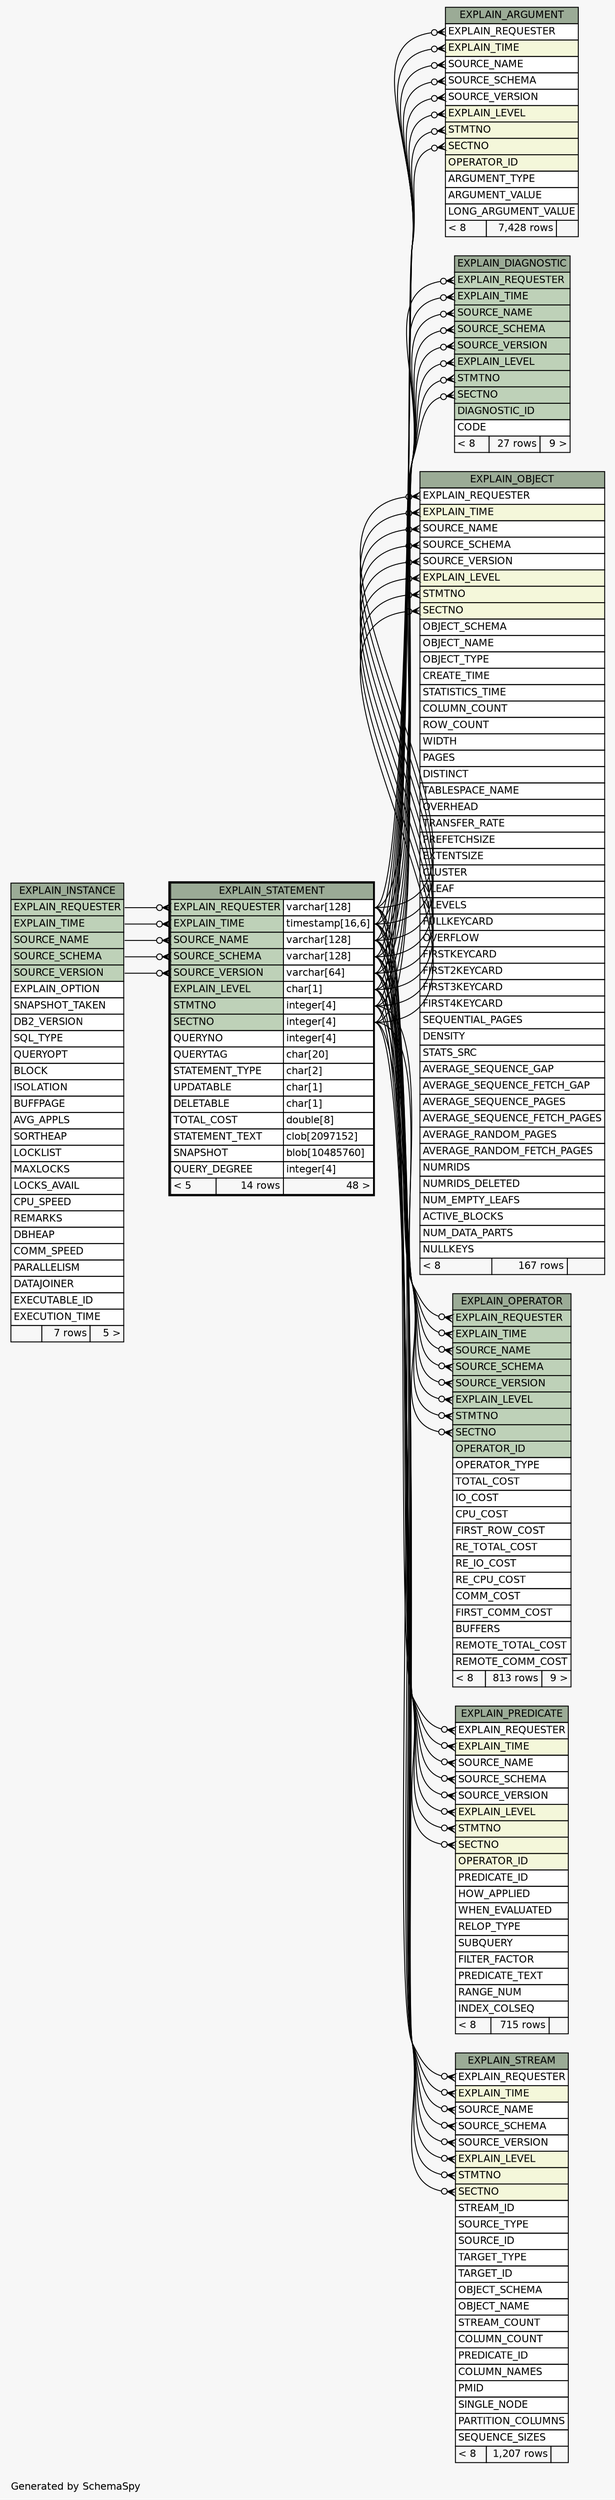 // dot 2.38.0 on Windows 10 10.0
// SchemaSpy rev Unknown
digraph "oneDegreeRelationshipsDiagram" {
  graph [
    rankdir="RL"
    bgcolor="#f7f7f7"
    label="\nGenerated by SchemaSpy"
    labeljust="l"
    nodesep="0.18"
    ranksep="0.46"
    fontname="Helvetica"
    fontsize="11"
  ];
  node [
    fontname="Helvetica"
    fontsize="11"
    shape="plaintext"
  ];
  edge [
    arrowsize="0.8"
  ];
  "EXPLAIN_ARGUMENT":"EXPLAIN_LEVEL":w -> "EXPLAIN_STATEMENT":"EXPLAIN_LEVEL.type":e [arrowhead=none dir=back arrowtail=crowodot];
  "EXPLAIN_ARGUMENT":"EXPLAIN_REQUESTER":w -> "EXPLAIN_STATEMENT":"EXPLAIN_REQUESTER.type":e [arrowhead=none dir=back arrowtail=crowodot];
  "EXPLAIN_ARGUMENT":"EXPLAIN_TIME":w -> "EXPLAIN_STATEMENT":"EXPLAIN_TIME.type":e [arrowhead=none dir=back arrowtail=crowodot];
  "EXPLAIN_ARGUMENT":"SECTNO":w -> "EXPLAIN_STATEMENT":"SECTNO.type":e [arrowhead=none dir=back arrowtail=crowodot];
  "EXPLAIN_ARGUMENT":"SOURCE_NAME":w -> "EXPLAIN_STATEMENT":"SOURCE_NAME.type":e [arrowhead=none dir=back arrowtail=crowodot];
  "EXPLAIN_ARGUMENT":"SOURCE_SCHEMA":w -> "EXPLAIN_STATEMENT":"SOURCE_SCHEMA.type":e [arrowhead=none dir=back arrowtail=crowodot];
  "EXPLAIN_ARGUMENT":"SOURCE_VERSION":w -> "EXPLAIN_STATEMENT":"SOURCE_VERSION.type":e [arrowhead=none dir=back arrowtail=crowodot];
  "EXPLAIN_ARGUMENT":"STMTNO":w -> "EXPLAIN_STATEMENT":"STMTNO.type":e [arrowhead=none dir=back arrowtail=crowodot];
  "EXPLAIN_DIAGNOSTIC":"EXPLAIN_LEVEL":w -> "EXPLAIN_STATEMENT":"EXPLAIN_LEVEL.type":e [arrowhead=none dir=back arrowtail=crowodot];
  "EXPLAIN_DIAGNOSTIC":"EXPLAIN_REQUESTER":w -> "EXPLAIN_STATEMENT":"EXPLAIN_REQUESTER.type":e [arrowhead=none dir=back arrowtail=crowodot];
  "EXPLAIN_DIAGNOSTIC":"EXPLAIN_TIME":w -> "EXPLAIN_STATEMENT":"EXPLAIN_TIME.type":e [arrowhead=none dir=back arrowtail=crowodot];
  "EXPLAIN_DIAGNOSTIC":"SECTNO":w -> "EXPLAIN_STATEMENT":"SECTNO.type":e [arrowhead=none dir=back arrowtail=crowodot];
  "EXPLAIN_DIAGNOSTIC":"SOURCE_NAME":w -> "EXPLAIN_STATEMENT":"SOURCE_NAME.type":e [arrowhead=none dir=back arrowtail=crowodot];
  "EXPLAIN_DIAGNOSTIC":"SOURCE_SCHEMA":w -> "EXPLAIN_STATEMENT":"SOURCE_SCHEMA.type":e [arrowhead=none dir=back arrowtail=crowodot];
  "EXPLAIN_DIAGNOSTIC":"SOURCE_VERSION":w -> "EXPLAIN_STATEMENT":"SOURCE_VERSION.type":e [arrowhead=none dir=back arrowtail=crowodot];
  "EXPLAIN_DIAGNOSTIC":"STMTNO":w -> "EXPLAIN_STATEMENT":"STMTNO.type":e [arrowhead=none dir=back arrowtail=crowodot];
  "EXPLAIN_OBJECT":"EXPLAIN_LEVEL":w -> "EXPLAIN_STATEMENT":"EXPLAIN_LEVEL.type":e [arrowhead=none dir=back arrowtail=crowodot];
  "EXPLAIN_OBJECT":"EXPLAIN_REQUESTER":w -> "EXPLAIN_STATEMENT":"EXPLAIN_REQUESTER.type":e [arrowhead=none dir=back arrowtail=crowodot];
  "EXPLAIN_OBJECT":"EXPLAIN_TIME":w -> "EXPLAIN_STATEMENT":"EXPLAIN_TIME.type":e [arrowhead=none dir=back arrowtail=crowodot];
  "EXPLAIN_OBJECT":"SECTNO":w -> "EXPLAIN_STATEMENT":"SECTNO.type":e [arrowhead=none dir=back arrowtail=crowodot];
  "EXPLAIN_OBJECT":"SOURCE_NAME":w -> "EXPLAIN_STATEMENT":"SOURCE_NAME.type":e [arrowhead=none dir=back arrowtail=crowodot];
  "EXPLAIN_OBJECT":"SOURCE_SCHEMA":w -> "EXPLAIN_STATEMENT":"SOURCE_SCHEMA.type":e [arrowhead=none dir=back arrowtail=crowodot];
  "EXPLAIN_OBJECT":"SOURCE_VERSION":w -> "EXPLAIN_STATEMENT":"SOURCE_VERSION.type":e [arrowhead=none dir=back arrowtail=crowodot];
  "EXPLAIN_OBJECT":"STMTNO":w -> "EXPLAIN_STATEMENT":"STMTNO.type":e [arrowhead=none dir=back arrowtail=crowodot];
  "EXPLAIN_OPERATOR":"EXPLAIN_LEVEL":w -> "EXPLAIN_STATEMENT":"EXPLAIN_LEVEL.type":e [arrowhead=none dir=back arrowtail=crowodot];
  "EXPLAIN_OPERATOR":"EXPLAIN_REQUESTER":w -> "EXPLAIN_STATEMENT":"EXPLAIN_REQUESTER.type":e [arrowhead=none dir=back arrowtail=crowodot];
  "EXPLAIN_OPERATOR":"EXPLAIN_TIME":w -> "EXPLAIN_STATEMENT":"EXPLAIN_TIME.type":e [arrowhead=none dir=back arrowtail=crowodot];
  "EXPLAIN_OPERATOR":"SECTNO":w -> "EXPLAIN_STATEMENT":"SECTNO.type":e [arrowhead=none dir=back arrowtail=crowodot];
  "EXPLAIN_OPERATOR":"SOURCE_NAME":w -> "EXPLAIN_STATEMENT":"SOURCE_NAME.type":e [arrowhead=none dir=back arrowtail=crowodot];
  "EXPLAIN_OPERATOR":"SOURCE_SCHEMA":w -> "EXPLAIN_STATEMENT":"SOURCE_SCHEMA.type":e [arrowhead=none dir=back arrowtail=crowodot];
  "EXPLAIN_OPERATOR":"SOURCE_VERSION":w -> "EXPLAIN_STATEMENT":"SOURCE_VERSION.type":e [arrowhead=none dir=back arrowtail=crowodot];
  "EXPLAIN_OPERATOR":"STMTNO":w -> "EXPLAIN_STATEMENT":"STMTNO.type":e [arrowhead=none dir=back arrowtail=crowodot];
  "EXPLAIN_PREDICATE":"EXPLAIN_LEVEL":w -> "EXPLAIN_STATEMENT":"EXPLAIN_LEVEL.type":e [arrowhead=none dir=back arrowtail=crowodot];
  "EXPLAIN_PREDICATE":"EXPLAIN_REQUESTER":w -> "EXPLAIN_STATEMENT":"EXPLAIN_REQUESTER.type":e [arrowhead=none dir=back arrowtail=crowodot];
  "EXPLAIN_PREDICATE":"EXPLAIN_TIME":w -> "EXPLAIN_STATEMENT":"EXPLAIN_TIME.type":e [arrowhead=none dir=back arrowtail=crowodot];
  "EXPLAIN_PREDICATE":"SECTNO":w -> "EXPLAIN_STATEMENT":"SECTNO.type":e [arrowhead=none dir=back arrowtail=crowodot];
  "EXPLAIN_PREDICATE":"SOURCE_NAME":w -> "EXPLAIN_STATEMENT":"SOURCE_NAME.type":e [arrowhead=none dir=back arrowtail=crowodot];
  "EXPLAIN_PREDICATE":"SOURCE_SCHEMA":w -> "EXPLAIN_STATEMENT":"SOURCE_SCHEMA.type":e [arrowhead=none dir=back arrowtail=crowodot];
  "EXPLAIN_PREDICATE":"SOURCE_VERSION":w -> "EXPLAIN_STATEMENT":"SOURCE_VERSION.type":e [arrowhead=none dir=back arrowtail=crowodot];
  "EXPLAIN_PREDICATE":"STMTNO":w -> "EXPLAIN_STATEMENT":"STMTNO.type":e [arrowhead=none dir=back arrowtail=crowodot];
  "EXPLAIN_STATEMENT":"EXPLAIN_REQUESTER":w -> "EXPLAIN_INSTANCE":"EXPLAIN_REQUESTER":e [arrowhead=none dir=back arrowtail=crowodot];
  "EXPLAIN_STATEMENT":"EXPLAIN_TIME":w -> "EXPLAIN_INSTANCE":"EXPLAIN_TIME":e [arrowhead=none dir=back arrowtail=crowodot];
  "EXPLAIN_STATEMENT":"SOURCE_NAME":w -> "EXPLAIN_INSTANCE":"SOURCE_NAME":e [arrowhead=none dir=back arrowtail=crowodot];
  "EXPLAIN_STATEMENT":"SOURCE_SCHEMA":w -> "EXPLAIN_INSTANCE":"SOURCE_SCHEMA":e [arrowhead=none dir=back arrowtail=crowodot];
  "EXPLAIN_STATEMENT":"SOURCE_VERSION":w -> "EXPLAIN_INSTANCE":"SOURCE_VERSION":e [arrowhead=none dir=back arrowtail=crowodot];
  "EXPLAIN_STREAM":"EXPLAIN_LEVEL":w -> "EXPLAIN_STATEMENT":"EXPLAIN_LEVEL.type":e [arrowhead=none dir=back arrowtail=crowodot];
  "EXPLAIN_STREAM":"EXPLAIN_REQUESTER":w -> "EXPLAIN_STATEMENT":"EXPLAIN_REQUESTER.type":e [arrowhead=none dir=back arrowtail=crowodot];
  "EXPLAIN_STREAM":"EXPLAIN_TIME":w -> "EXPLAIN_STATEMENT":"EXPLAIN_TIME.type":e [arrowhead=none dir=back arrowtail=crowodot];
  "EXPLAIN_STREAM":"SECTNO":w -> "EXPLAIN_STATEMENT":"SECTNO.type":e [arrowhead=none dir=back arrowtail=crowodot];
  "EXPLAIN_STREAM":"SOURCE_NAME":w -> "EXPLAIN_STATEMENT":"SOURCE_NAME.type":e [arrowhead=none dir=back arrowtail=crowodot];
  "EXPLAIN_STREAM":"SOURCE_SCHEMA":w -> "EXPLAIN_STATEMENT":"SOURCE_SCHEMA.type":e [arrowhead=none dir=back arrowtail=crowodot];
  "EXPLAIN_STREAM":"SOURCE_VERSION":w -> "EXPLAIN_STATEMENT":"SOURCE_VERSION.type":e [arrowhead=none dir=back arrowtail=crowodot];
  "EXPLAIN_STREAM":"STMTNO":w -> "EXPLAIN_STATEMENT":"STMTNO.type":e [arrowhead=none dir=back arrowtail=crowodot];
  "EXPLAIN_ARGUMENT" [
    label=<
    <TABLE BORDER="0" CELLBORDER="1" CELLSPACING="0" BGCOLOR="#ffffff">
      <TR><TD COLSPAN="3" BGCOLOR="#9bab96" ALIGN="CENTER">EXPLAIN_ARGUMENT</TD></TR>
      <TR><TD PORT="EXPLAIN_REQUESTER" COLSPAN="3" ALIGN="LEFT">EXPLAIN_REQUESTER</TD></TR>
      <TR><TD PORT="EXPLAIN_TIME" COLSPAN="3" BGCOLOR="#f4f7da" ALIGN="LEFT">EXPLAIN_TIME</TD></TR>
      <TR><TD PORT="SOURCE_NAME" COLSPAN="3" ALIGN="LEFT">SOURCE_NAME</TD></TR>
      <TR><TD PORT="SOURCE_SCHEMA" COLSPAN="3" ALIGN="LEFT">SOURCE_SCHEMA</TD></TR>
      <TR><TD PORT="SOURCE_VERSION" COLSPAN="3" ALIGN="LEFT">SOURCE_VERSION</TD></TR>
      <TR><TD PORT="EXPLAIN_LEVEL" COLSPAN="3" BGCOLOR="#f4f7da" ALIGN="LEFT">EXPLAIN_LEVEL</TD></TR>
      <TR><TD PORT="STMTNO" COLSPAN="3" BGCOLOR="#f4f7da" ALIGN="LEFT">STMTNO</TD></TR>
      <TR><TD PORT="SECTNO" COLSPAN="3" BGCOLOR="#f4f7da" ALIGN="LEFT">SECTNO</TD></TR>
      <TR><TD PORT="OPERATOR_ID" COLSPAN="3" BGCOLOR="#f4f7da" ALIGN="LEFT">OPERATOR_ID</TD></TR>
      <TR><TD PORT="ARGUMENT_TYPE" COLSPAN="3" ALIGN="LEFT">ARGUMENT_TYPE</TD></TR>
      <TR><TD PORT="ARGUMENT_VALUE" COLSPAN="3" ALIGN="LEFT">ARGUMENT_VALUE</TD></TR>
      <TR><TD PORT="LONG_ARGUMENT_VALUE" COLSPAN="3" ALIGN="LEFT">LONG_ARGUMENT_VALUE</TD></TR>
      <TR><TD ALIGN="LEFT" BGCOLOR="#f7f7f7">&lt; 8</TD><TD ALIGN="RIGHT" BGCOLOR="#f7f7f7">7,428 rows</TD><TD ALIGN="RIGHT" BGCOLOR="#f7f7f7">  </TD></TR>
    </TABLE>>
    URL="EXPLAIN_ARGUMENT.html"
    tooltip="EXPLAIN_ARGUMENT"
  ];
  "EXPLAIN_DIAGNOSTIC" [
    label=<
    <TABLE BORDER="0" CELLBORDER="1" CELLSPACING="0" BGCOLOR="#ffffff">
      <TR><TD COLSPAN="3" BGCOLOR="#9bab96" ALIGN="CENTER">EXPLAIN_DIAGNOSTIC</TD></TR>
      <TR><TD PORT="EXPLAIN_REQUESTER" COLSPAN="3" BGCOLOR="#bed1b8" ALIGN="LEFT">EXPLAIN_REQUESTER</TD></TR>
      <TR><TD PORT="EXPLAIN_TIME" COLSPAN="3" BGCOLOR="#bed1b8" ALIGN="LEFT">EXPLAIN_TIME</TD></TR>
      <TR><TD PORT="SOURCE_NAME" COLSPAN="3" BGCOLOR="#bed1b8" ALIGN="LEFT">SOURCE_NAME</TD></TR>
      <TR><TD PORT="SOURCE_SCHEMA" COLSPAN="3" BGCOLOR="#bed1b8" ALIGN="LEFT">SOURCE_SCHEMA</TD></TR>
      <TR><TD PORT="SOURCE_VERSION" COLSPAN="3" BGCOLOR="#bed1b8" ALIGN="LEFT">SOURCE_VERSION</TD></TR>
      <TR><TD PORT="EXPLAIN_LEVEL" COLSPAN="3" BGCOLOR="#bed1b8" ALIGN="LEFT">EXPLAIN_LEVEL</TD></TR>
      <TR><TD PORT="STMTNO" COLSPAN="3" BGCOLOR="#bed1b8" ALIGN="LEFT">STMTNO</TD></TR>
      <TR><TD PORT="SECTNO" COLSPAN="3" BGCOLOR="#bed1b8" ALIGN="LEFT">SECTNO</TD></TR>
      <TR><TD PORT="DIAGNOSTIC_ID" COLSPAN="3" BGCOLOR="#bed1b8" ALIGN="LEFT">DIAGNOSTIC_ID</TD></TR>
      <TR><TD PORT="CODE" COLSPAN="3" ALIGN="LEFT">CODE</TD></TR>
      <TR><TD ALIGN="LEFT" BGCOLOR="#f7f7f7">&lt; 8</TD><TD ALIGN="RIGHT" BGCOLOR="#f7f7f7">27 rows</TD><TD ALIGN="RIGHT" BGCOLOR="#f7f7f7">9 &gt;</TD></TR>
    </TABLE>>
    URL="EXPLAIN_DIAGNOSTIC.html"
    tooltip="EXPLAIN_DIAGNOSTIC"
  ];
  "EXPLAIN_INSTANCE" [
    label=<
    <TABLE BORDER="0" CELLBORDER="1" CELLSPACING="0" BGCOLOR="#ffffff">
      <TR><TD COLSPAN="3" BGCOLOR="#9bab96" ALIGN="CENTER">EXPLAIN_INSTANCE</TD></TR>
      <TR><TD PORT="EXPLAIN_REQUESTER" COLSPAN="3" BGCOLOR="#bed1b8" ALIGN="LEFT">EXPLAIN_REQUESTER</TD></TR>
      <TR><TD PORT="EXPLAIN_TIME" COLSPAN="3" BGCOLOR="#bed1b8" ALIGN="LEFT">EXPLAIN_TIME</TD></TR>
      <TR><TD PORT="SOURCE_NAME" COLSPAN="3" BGCOLOR="#bed1b8" ALIGN="LEFT">SOURCE_NAME</TD></TR>
      <TR><TD PORT="SOURCE_SCHEMA" COLSPAN="3" BGCOLOR="#bed1b8" ALIGN="LEFT">SOURCE_SCHEMA</TD></TR>
      <TR><TD PORT="SOURCE_VERSION" COLSPAN="3" BGCOLOR="#bed1b8" ALIGN="LEFT">SOURCE_VERSION</TD></TR>
      <TR><TD PORT="EXPLAIN_OPTION" COLSPAN="3" ALIGN="LEFT">EXPLAIN_OPTION</TD></TR>
      <TR><TD PORT="SNAPSHOT_TAKEN" COLSPAN="3" ALIGN="LEFT">SNAPSHOT_TAKEN</TD></TR>
      <TR><TD PORT="DB2_VERSION" COLSPAN="3" ALIGN="LEFT">DB2_VERSION</TD></TR>
      <TR><TD PORT="SQL_TYPE" COLSPAN="3" ALIGN="LEFT">SQL_TYPE</TD></TR>
      <TR><TD PORT="QUERYOPT" COLSPAN="3" ALIGN="LEFT">QUERYOPT</TD></TR>
      <TR><TD PORT="BLOCK" COLSPAN="3" ALIGN="LEFT">BLOCK</TD></TR>
      <TR><TD PORT="ISOLATION" COLSPAN="3" ALIGN="LEFT">ISOLATION</TD></TR>
      <TR><TD PORT="BUFFPAGE" COLSPAN="3" ALIGN="LEFT">BUFFPAGE</TD></TR>
      <TR><TD PORT="AVG_APPLS" COLSPAN="3" ALIGN="LEFT">AVG_APPLS</TD></TR>
      <TR><TD PORT="SORTHEAP" COLSPAN="3" ALIGN="LEFT">SORTHEAP</TD></TR>
      <TR><TD PORT="LOCKLIST" COLSPAN="3" ALIGN="LEFT">LOCKLIST</TD></TR>
      <TR><TD PORT="MAXLOCKS" COLSPAN="3" ALIGN="LEFT">MAXLOCKS</TD></TR>
      <TR><TD PORT="LOCKS_AVAIL" COLSPAN="3" ALIGN="LEFT">LOCKS_AVAIL</TD></TR>
      <TR><TD PORT="CPU_SPEED" COLSPAN="3" ALIGN="LEFT">CPU_SPEED</TD></TR>
      <TR><TD PORT="REMARKS" COLSPAN="3" ALIGN="LEFT">REMARKS</TD></TR>
      <TR><TD PORT="DBHEAP" COLSPAN="3" ALIGN="LEFT">DBHEAP</TD></TR>
      <TR><TD PORT="COMM_SPEED" COLSPAN="3" ALIGN="LEFT">COMM_SPEED</TD></TR>
      <TR><TD PORT="PARALLELISM" COLSPAN="3" ALIGN="LEFT">PARALLELISM</TD></TR>
      <TR><TD PORT="DATAJOINER" COLSPAN="3" ALIGN="LEFT">DATAJOINER</TD></TR>
      <TR><TD PORT="EXECUTABLE_ID" COLSPAN="3" ALIGN="LEFT">EXECUTABLE_ID</TD></TR>
      <TR><TD PORT="EXECUTION_TIME" COLSPAN="3" ALIGN="LEFT">EXECUTION_TIME</TD></TR>
      <TR><TD ALIGN="LEFT" BGCOLOR="#f7f7f7">  </TD><TD ALIGN="RIGHT" BGCOLOR="#f7f7f7">7 rows</TD><TD ALIGN="RIGHT" BGCOLOR="#f7f7f7">5 &gt;</TD></TR>
    </TABLE>>
    URL="EXPLAIN_INSTANCE.html"
    tooltip="EXPLAIN_INSTANCE"
  ];
  "EXPLAIN_OBJECT" [
    label=<
    <TABLE BORDER="0" CELLBORDER="1" CELLSPACING="0" BGCOLOR="#ffffff">
      <TR><TD COLSPAN="3" BGCOLOR="#9bab96" ALIGN="CENTER">EXPLAIN_OBJECT</TD></TR>
      <TR><TD PORT="EXPLAIN_REQUESTER" COLSPAN="3" ALIGN="LEFT">EXPLAIN_REQUESTER</TD></TR>
      <TR><TD PORT="EXPLAIN_TIME" COLSPAN="3" BGCOLOR="#f4f7da" ALIGN="LEFT">EXPLAIN_TIME</TD></TR>
      <TR><TD PORT="SOURCE_NAME" COLSPAN="3" ALIGN="LEFT">SOURCE_NAME</TD></TR>
      <TR><TD PORT="SOURCE_SCHEMA" COLSPAN="3" ALIGN="LEFT">SOURCE_SCHEMA</TD></TR>
      <TR><TD PORT="SOURCE_VERSION" COLSPAN="3" ALIGN="LEFT">SOURCE_VERSION</TD></TR>
      <TR><TD PORT="EXPLAIN_LEVEL" COLSPAN="3" BGCOLOR="#f4f7da" ALIGN="LEFT">EXPLAIN_LEVEL</TD></TR>
      <TR><TD PORT="STMTNO" COLSPAN="3" BGCOLOR="#f4f7da" ALIGN="LEFT">STMTNO</TD></TR>
      <TR><TD PORT="SECTNO" COLSPAN="3" BGCOLOR="#f4f7da" ALIGN="LEFT">SECTNO</TD></TR>
      <TR><TD PORT="OBJECT_SCHEMA" COLSPAN="3" ALIGN="LEFT">OBJECT_SCHEMA</TD></TR>
      <TR><TD PORT="OBJECT_NAME" COLSPAN="3" ALIGN="LEFT">OBJECT_NAME</TD></TR>
      <TR><TD PORT="OBJECT_TYPE" COLSPAN="3" ALIGN="LEFT">OBJECT_TYPE</TD></TR>
      <TR><TD PORT="CREATE_TIME" COLSPAN="3" ALIGN="LEFT">CREATE_TIME</TD></TR>
      <TR><TD PORT="STATISTICS_TIME" COLSPAN="3" ALIGN="LEFT">STATISTICS_TIME</TD></TR>
      <TR><TD PORT="COLUMN_COUNT" COLSPAN="3" ALIGN="LEFT">COLUMN_COUNT</TD></TR>
      <TR><TD PORT="ROW_COUNT" COLSPAN="3" ALIGN="LEFT">ROW_COUNT</TD></TR>
      <TR><TD PORT="WIDTH" COLSPAN="3" ALIGN="LEFT">WIDTH</TD></TR>
      <TR><TD PORT="PAGES" COLSPAN="3" ALIGN="LEFT">PAGES</TD></TR>
      <TR><TD PORT="DISTINCT" COLSPAN="3" ALIGN="LEFT">DISTINCT</TD></TR>
      <TR><TD PORT="TABLESPACE_NAME" COLSPAN="3" ALIGN="LEFT">TABLESPACE_NAME</TD></TR>
      <TR><TD PORT="OVERHEAD" COLSPAN="3" ALIGN="LEFT">OVERHEAD</TD></TR>
      <TR><TD PORT="TRANSFER_RATE" COLSPAN="3" ALIGN="LEFT">TRANSFER_RATE</TD></TR>
      <TR><TD PORT="PREFETCHSIZE" COLSPAN="3" ALIGN="LEFT">PREFETCHSIZE</TD></TR>
      <TR><TD PORT="EXTENTSIZE" COLSPAN="3" ALIGN="LEFT">EXTENTSIZE</TD></TR>
      <TR><TD PORT="CLUSTER" COLSPAN="3" ALIGN="LEFT">CLUSTER</TD></TR>
      <TR><TD PORT="NLEAF" COLSPAN="3" ALIGN="LEFT">NLEAF</TD></TR>
      <TR><TD PORT="NLEVELS" COLSPAN="3" ALIGN="LEFT">NLEVELS</TD></TR>
      <TR><TD PORT="FULLKEYCARD" COLSPAN="3" ALIGN="LEFT">FULLKEYCARD</TD></TR>
      <TR><TD PORT="OVERFLOW" COLSPAN="3" ALIGN="LEFT">OVERFLOW</TD></TR>
      <TR><TD PORT="FIRSTKEYCARD" COLSPAN="3" ALIGN="LEFT">FIRSTKEYCARD</TD></TR>
      <TR><TD PORT="FIRST2KEYCARD" COLSPAN="3" ALIGN="LEFT">FIRST2KEYCARD</TD></TR>
      <TR><TD PORT="FIRST3KEYCARD" COLSPAN="3" ALIGN="LEFT">FIRST3KEYCARD</TD></TR>
      <TR><TD PORT="FIRST4KEYCARD" COLSPAN="3" ALIGN="LEFT">FIRST4KEYCARD</TD></TR>
      <TR><TD PORT="SEQUENTIAL_PAGES" COLSPAN="3" ALIGN="LEFT">SEQUENTIAL_PAGES</TD></TR>
      <TR><TD PORT="DENSITY" COLSPAN="3" ALIGN="LEFT">DENSITY</TD></TR>
      <TR><TD PORT="STATS_SRC" COLSPAN="3" ALIGN="LEFT">STATS_SRC</TD></TR>
      <TR><TD PORT="AVERAGE_SEQUENCE_GAP" COLSPAN="3" ALIGN="LEFT">AVERAGE_SEQUENCE_GAP</TD></TR>
      <TR><TD PORT="AVERAGE_SEQUENCE_FETCH_GAP" COLSPAN="3" ALIGN="LEFT">AVERAGE_SEQUENCE_FETCH_GAP</TD></TR>
      <TR><TD PORT="AVERAGE_SEQUENCE_PAGES" COLSPAN="3" ALIGN="LEFT">AVERAGE_SEQUENCE_PAGES</TD></TR>
      <TR><TD PORT="AVERAGE_SEQUENCE_FETCH_PAGES" COLSPAN="3" ALIGN="LEFT">AVERAGE_SEQUENCE_FETCH_PAGES</TD></TR>
      <TR><TD PORT="AVERAGE_RANDOM_PAGES" COLSPAN="3" ALIGN="LEFT">AVERAGE_RANDOM_PAGES</TD></TR>
      <TR><TD PORT="AVERAGE_RANDOM_FETCH_PAGES" COLSPAN="3" ALIGN="LEFT">AVERAGE_RANDOM_FETCH_PAGES</TD></TR>
      <TR><TD PORT="NUMRIDS" COLSPAN="3" ALIGN="LEFT">NUMRIDS</TD></TR>
      <TR><TD PORT="NUMRIDS_DELETED" COLSPAN="3" ALIGN="LEFT">NUMRIDS_DELETED</TD></TR>
      <TR><TD PORT="NUM_EMPTY_LEAFS" COLSPAN="3" ALIGN="LEFT">NUM_EMPTY_LEAFS</TD></TR>
      <TR><TD PORT="ACTIVE_BLOCKS" COLSPAN="3" ALIGN="LEFT">ACTIVE_BLOCKS</TD></TR>
      <TR><TD PORT="NUM_DATA_PARTS" COLSPAN="3" ALIGN="LEFT">NUM_DATA_PARTS</TD></TR>
      <TR><TD PORT="NULLKEYS" COLSPAN="3" ALIGN="LEFT">NULLKEYS</TD></TR>
      <TR><TD ALIGN="LEFT" BGCOLOR="#f7f7f7">&lt; 8</TD><TD ALIGN="RIGHT" BGCOLOR="#f7f7f7">167 rows</TD><TD ALIGN="RIGHT" BGCOLOR="#f7f7f7">  </TD></TR>
    </TABLE>>
    URL="EXPLAIN_OBJECT.html"
    tooltip="EXPLAIN_OBJECT"
  ];
  "EXPLAIN_OPERATOR" [
    label=<
    <TABLE BORDER="0" CELLBORDER="1" CELLSPACING="0" BGCOLOR="#ffffff">
      <TR><TD COLSPAN="3" BGCOLOR="#9bab96" ALIGN="CENTER">EXPLAIN_OPERATOR</TD></TR>
      <TR><TD PORT="EXPLAIN_REQUESTER" COLSPAN="3" BGCOLOR="#bed1b8" ALIGN="LEFT">EXPLAIN_REQUESTER</TD></TR>
      <TR><TD PORT="EXPLAIN_TIME" COLSPAN="3" BGCOLOR="#bed1b8" ALIGN="LEFT">EXPLAIN_TIME</TD></TR>
      <TR><TD PORT="SOURCE_NAME" COLSPAN="3" BGCOLOR="#bed1b8" ALIGN="LEFT">SOURCE_NAME</TD></TR>
      <TR><TD PORT="SOURCE_SCHEMA" COLSPAN="3" BGCOLOR="#bed1b8" ALIGN="LEFT">SOURCE_SCHEMA</TD></TR>
      <TR><TD PORT="SOURCE_VERSION" COLSPAN="3" BGCOLOR="#bed1b8" ALIGN="LEFT">SOURCE_VERSION</TD></TR>
      <TR><TD PORT="EXPLAIN_LEVEL" COLSPAN="3" BGCOLOR="#bed1b8" ALIGN="LEFT">EXPLAIN_LEVEL</TD></TR>
      <TR><TD PORT="STMTNO" COLSPAN="3" BGCOLOR="#bed1b8" ALIGN="LEFT">STMTNO</TD></TR>
      <TR><TD PORT="SECTNO" COLSPAN="3" BGCOLOR="#bed1b8" ALIGN="LEFT">SECTNO</TD></TR>
      <TR><TD PORT="OPERATOR_ID" COLSPAN="3" BGCOLOR="#bed1b8" ALIGN="LEFT">OPERATOR_ID</TD></TR>
      <TR><TD PORT="OPERATOR_TYPE" COLSPAN="3" ALIGN="LEFT">OPERATOR_TYPE</TD></TR>
      <TR><TD PORT="TOTAL_COST" COLSPAN="3" ALIGN="LEFT">TOTAL_COST</TD></TR>
      <TR><TD PORT="IO_COST" COLSPAN="3" ALIGN="LEFT">IO_COST</TD></TR>
      <TR><TD PORT="CPU_COST" COLSPAN="3" ALIGN="LEFT">CPU_COST</TD></TR>
      <TR><TD PORT="FIRST_ROW_COST" COLSPAN="3" ALIGN="LEFT">FIRST_ROW_COST</TD></TR>
      <TR><TD PORT="RE_TOTAL_COST" COLSPAN="3" ALIGN="LEFT">RE_TOTAL_COST</TD></TR>
      <TR><TD PORT="RE_IO_COST" COLSPAN="3" ALIGN="LEFT">RE_IO_COST</TD></TR>
      <TR><TD PORT="RE_CPU_COST" COLSPAN="3" ALIGN="LEFT">RE_CPU_COST</TD></TR>
      <TR><TD PORT="COMM_COST" COLSPAN="3" ALIGN="LEFT">COMM_COST</TD></TR>
      <TR><TD PORT="FIRST_COMM_COST" COLSPAN="3" ALIGN="LEFT">FIRST_COMM_COST</TD></TR>
      <TR><TD PORT="BUFFERS" COLSPAN="3" ALIGN="LEFT">BUFFERS</TD></TR>
      <TR><TD PORT="REMOTE_TOTAL_COST" COLSPAN="3" ALIGN="LEFT">REMOTE_TOTAL_COST</TD></TR>
      <TR><TD PORT="REMOTE_COMM_COST" COLSPAN="3" ALIGN="LEFT">REMOTE_COMM_COST</TD></TR>
      <TR><TD ALIGN="LEFT" BGCOLOR="#f7f7f7">&lt; 8</TD><TD ALIGN="RIGHT" BGCOLOR="#f7f7f7">813 rows</TD><TD ALIGN="RIGHT" BGCOLOR="#f7f7f7">9 &gt;</TD></TR>
    </TABLE>>
    URL="EXPLAIN_OPERATOR.html"
    tooltip="EXPLAIN_OPERATOR"
  ];
  "EXPLAIN_PREDICATE" [
    label=<
    <TABLE BORDER="0" CELLBORDER="1" CELLSPACING="0" BGCOLOR="#ffffff">
      <TR><TD COLSPAN="3" BGCOLOR="#9bab96" ALIGN="CENTER">EXPLAIN_PREDICATE</TD></TR>
      <TR><TD PORT="EXPLAIN_REQUESTER" COLSPAN="3" ALIGN="LEFT">EXPLAIN_REQUESTER</TD></TR>
      <TR><TD PORT="EXPLAIN_TIME" COLSPAN="3" BGCOLOR="#f4f7da" ALIGN="LEFT">EXPLAIN_TIME</TD></TR>
      <TR><TD PORT="SOURCE_NAME" COLSPAN="3" ALIGN="LEFT">SOURCE_NAME</TD></TR>
      <TR><TD PORT="SOURCE_SCHEMA" COLSPAN="3" ALIGN="LEFT">SOURCE_SCHEMA</TD></TR>
      <TR><TD PORT="SOURCE_VERSION" COLSPAN="3" ALIGN="LEFT">SOURCE_VERSION</TD></TR>
      <TR><TD PORT="EXPLAIN_LEVEL" COLSPAN="3" BGCOLOR="#f4f7da" ALIGN="LEFT">EXPLAIN_LEVEL</TD></TR>
      <TR><TD PORT="STMTNO" COLSPAN="3" BGCOLOR="#f4f7da" ALIGN="LEFT">STMTNO</TD></TR>
      <TR><TD PORT="SECTNO" COLSPAN="3" BGCOLOR="#f4f7da" ALIGN="LEFT">SECTNO</TD></TR>
      <TR><TD PORT="OPERATOR_ID" COLSPAN="3" BGCOLOR="#f4f7da" ALIGN="LEFT">OPERATOR_ID</TD></TR>
      <TR><TD PORT="PREDICATE_ID" COLSPAN="3" ALIGN="LEFT">PREDICATE_ID</TD></TR>
      <TR><TD PORT="HOW_APPLIED" COLSPAN="3" ALIGN="LEFT">HOW_APPLIED</TD></TR>
      <TR><TD PORT="WHEN_EVALUATED" COLSPAN="3" ALIGN="LEFT">WHEN_EVALUATED</TD></TR>
      <TR><TD PORT="RELOP_TYPE" COLSPAN="3" ALIGN="LEFT">RELOP_TYPE</TD></TR>
      <TR><TD PORT="SUBQUERY" COLSPAN="3" ALIGN="LEFT">SUBQUERY</TD></TR>
      <TR><TD PORT="FILTER_FACTOR" COLSPAN="3" ALIGN="LEFT">FILTER_FACTOR</TD></TR>
      <TR><TD PORT="PREDICATE_TEXT" COLSPAN="3" ALIGN="LEFT">PREDICATE_TEXT</TD></TR>
      <TR><TD PORT="RANGE_NUM" COLSPAN="3" ALIGN="LEFT">RANGE_NUM</TD></TR>
      <TR><TD PORT="INDEX_COLSEQ" COLSPAN="3" ALIGN="LEFT">INDEX_COLSEQ</TD></TR>
      <TR><TD ALIGN="LEFT" BGCOLOR="#f7f7f7">&lt; 8</TD><TD ALIGN="RIGHT" BGCOLOR="#f7f7f7">715 rows</TD><TD ALIGN="RIGHT" BGCOLOR="#f7f7f7">  </TD></TR>
    </TABLE>>
    URL="EXPLAIN_PREDICATE.html"
    tooltip="EXPLAIN_PREDICATE"
  ];
  "EXPLAIN_STATEMENT" [
    label=<
    <TABLE BORDER="2" CELLBORDER="1" CELLSPACING="0" BGCOLOR="#ffffff">
      <TR><TD COLSPAN="3" BGCOLOR="#9bab96" ALIGN="CENTER">EXPLAIN_STATEMENT</TD></TR>
      <TR><TD PORT="EXPLAIN_REQUESTER" COLSPAN="2" BGCOLOR="#bed1b8" ALIGN="LEFT">EXPLAIN_REQUESTER</TD><TD PORT="EXPLAIN_REQUESTER.type" ALIGN="LEFT">varchar[128]</TD></TR>
      <TR><TD PORT="EXPLAIN_TIME" COLSPAN="2" BGCOLOR="#bed1b8" ALIGN="LEFT">EXPLAIN_TIME</TD><TD PORT="EXPLAIN_TIME.type" ALIGN="LEFT">timestamp[16,6]</TD></TR>
      <TR><TD PORT="SOURCE_NAME" COLSPAN="2" BGCOLOR="#bed1b8" ALIGN="LEFT">SOURCE_NAME</TD><TD PORT="SOURCE_NAME.type" ALIGN="LEFT">varchar[128]</TD></TR>
      <TR><TD PORT="SOURCE_SCHEMA" COLSPAN="2" BGCOLOR="#bed1b8" ALIGN="LEFT">SOURCE_SCHEMA</TD><TD PORT="SOURCE_SCHEMA.type" ALIGN="LEFT">varchar[128]</TD></TR>
      <TR><TD PORT="SOURCE_VERSION" COLSPAN="2" BGCOLOR="#bed1b8" ALIGN="LEFT">SOURCE_VERSION</TD><TD PORT="SOURCE_VERSION.type" ALIGN="LEFT">varchar[64]</TD></TR>
      <TR><TD PORT="EXPLAIN_LEVEL" COLSPAN="2" BGCOLOR="#bed1b8" ALIGN="LEFT">EXPLAIN_LEVEL</TD><TD PORT="EXPLAIN_LEVEL.type" ALIGN="LEFT">char[1]</TD></TR>
      <TR><TD PORT="STMTNO" COLSPAN="2" BGCOLOR="#bed1b8" ALIGN="LEFT">STMTNO</TD><TD PORT="STMTNO.type" ALIGN="LEFT">integer[4]</TD></TR>
      <TR><TD PORT="SECTNO" COLSPAN="2" BGCOLOR="#bed1b8" ALIGN="LEFT">SECTNO</TD><TD PORT="SECTNO.type" ALIGN="LEFT">integer[4]</TD></TR>
      <TR><TD PORT="QUERYNO" COLSPAN="2" ALIGN="LEFT">QUERYNO</TD><TD PORT="QUERYNO.type" ALIGN="LEFT">integer[4]</TD></TR>
      <TR><TD PORT="QUERYTAG" COLSPAN="2" ALIGN="LEFT">QUERYTAG</TD><TD PORT="QUERYTAG.type" ALIGN="LEFT">char[20]</TD></TR>
      <TR><TD PORT="STATEMENT_TYPE" COLSPAN="2" ALIGN="LEFT">STATEMENT_TYPE</TD><TD PORT="STATEMENT_TYPE.type" ALIGN="LEFT">char[2]</TD></TR>
      <TR><TD PORT="UPDATABLE" COLSPAN="2" ALIGN="LEFT">UPDATABLE</TD><TD PORT="UPDATABLE.type" ALIGN="LEFT">char[1]</TD></TR>
      <TR><TD PORT="DELETABLE" COLSPAN="2" ALIGN="LEFT">DELETABLE</TD><TD PORT="DELETABLE.type" ALIGN="LEFT">char[1]</TD></TR>
      <TR><TD PORT="TOTAL_COST" COLSPAN="2" ALIGN="LEFT">TOTAL_COST</TD><TD PORT="TOTAL_COST.type" ALIGN="LEFT">double[8]</TD></TR>
      <TR><TD PORT="STATEMENT_TEXT" COLSPAN="2" ALIGN="LEFT">STATEMENT_TEXT</TD><TD PORT="STATEMENT_TEXT.type" ALIGN="LEFT">clob[2097152]</TD></TR>
      <TR><TD PORT="SNAPSHOT" COLSPAN="2" ALIGN="LEFT">SNAPSHOT</TD><TD PORT="SNAPSHOT.type" ALIGN="LEFT">blob[10485760]</TD></TR>
      <TR><TD PORT="QUERY_DEGREE" COLSPAN="2" ALIGN="LEFT">QUERY_DEGREE</TD><TD PORT="QUERY_DEGREE.type" ALIGN="LEFT">integer[4]</TD></TR>
      <TR><TD ALIGN="LEFT" BGCOLOR="#f7f7f7">&lt; 5</TD><TD ALIGN="RIGHT" BGCOLOR="#f7f7f7">14 rows</TD><TD ALIGN="RIGHT" BGCOLOR="#f7f7f7">48 &gt;</TD></TR>
    </TABLE>>
    URL="EXPLAIN_STATEMENT.html"
    tooltip="EXPLAIN_STATEMENT"
  ];
  "EXPLAIN_STREAM" [
    label=<
    <TABLE BORDER="0" CELLBORDER="1" CELLSPACING="0" BGCOLOR="#ffffff">
      <TR><TD COLSPAN="3" BGCOLOR="#9bab96" ALIGN="CENTER">EXPLAIN_STREAM</TD></TR>
      <TR><TD PORT="EXPLAIN_REQUESTER" COLSPAN="3" ALIGN="LEFT">EXPLAIN_REQUESTER</TD></TR>
      <TR><TD PORT="EXPLAIN_TIME" COLSPAN="3" BGCOLOR="#f4f7da" ALIGN="LEFT">EXPLAIN_TIME</TD></TR>
      <TR><TD PORT="SOURCE_NAME" COLSPAN="3" ALIGN="LEFT">SOURCE_NAME</TD></TR>
      <TR><TD PORT="SOURCE_SCHEMA" COLSPAN="3" ALIGN="LEFT">SOURCE_SCHEMA</TD></TR>
      <TR><TD PORT="SOURCE_VERSION" COLSPAN="3" ALIGN="LEFT">SOURCE_VERSION</TD></TR>
      <TR><TD PORT="EXPLAIN_LEVEL" COLSPAN="3" BGCOLOR="#f4f7da" ALIGN="LEFT">EXPLAIN_LEVEL</TD></TR>
      <TR><TD PORT="STMTNO" COLSPAN="3" BGCOLOR="#f4f7da" ALIGN="LEFT">STMTNO</TD></TR>
      <TR><TD PORT="SECTNO" COLSPAN="3" BGCOLOR="#f4f7da" ALIGN="LEFT">SECTNO</TD></TR>
      <TR><TD PORT="STREAM_ID" COLSPAN="3" ALIGN="LEFT">STREAM_ID</TD></TR>
      <TR><TD PORT="SOURCE_TYPE" COLSPAN="3" ALIGN="LEFT">SOURCE_TYPE</TD></TR>
      <TR><TD PORT="SOURCE_ID" COLSPAN="3" ALIGN="LEFT">SOURCE_ID</TD></TR>
      <TR><TD PORT="TARGET_TYPE" COLSPAN="3" ALIGN="LEFT">TARGET_TYPE</TD></TR>
      <TR><TD PORT="TARGET_ID" COLSPAN="3" ALIGN="LEFT">TARGET_ID</TD></TR>
      <TR><TD PORT="OBJECT_SCHEMA" COLSPAN="3" ALIGN="LEFT">OBJECT_SCHEMA</TD></TR>
      <TR><TD PORT="OBJECT_NAME" COLSPAN="3" ALIGN="LEFT">OBJECT_NAME</TD></TR>
      <TR><TD PORT="STREAM_COUNT" COLSPAN="3" ALIGN="LEFT">STREAM_COUNT</TD></TR>
      <TR><TD PORT="COLUMN_COUNT" COLSPAN="3" ALIGN="LEFT">COLUMN_COUNT</TD></TR>
      <TR><TD PORT="PREDICATE_ID" COLSPAN="3" ALIGN="LEFT">PREDICATE_ID</TD></TR>
      <TR><TD PORT="COLUMN_NAMES" COLSPAN="3" ALIGN="LEFT">COLUMN_NAMES</TD></TR>
      <TR><TD PORT="PMID" COLSPAN="3" ALIGN="LEFT">PMID</TD></TR>
      <TR><TD PORT="SINGLE_NODE" COLSPAN="3" ALIGN="LEFT">SINGLE_NODE</TD></TR>
      <TR><TD PORT="PARTITION_COLUMNS" COLSPAN="3" ALIGN="LEFT">PARTITION_COLUMNS</TD></TR>
      <TR><TD PORT="SEQUENCE_SIZES" COLSPAN="3" ALIGN="LEFT">SEQUENCE_SIZES</TD></TR>
      <TR><TD ALIGN="LEFT" BGCOLOR="#f7f7f7">&lt; 8</TD><TD ALIGN="RIGHT" BGCOLOR="#f7f7f7">1,207 rows</TD><TD ALIGN="RIGHT" BGCOLOR="#f7f7f7">  </TD></TR>
    </TABLE>>
    URL="EXPLAIN_STREAM.html"
    tooltip="EXPLAIN_STREAM"
  ];
}
